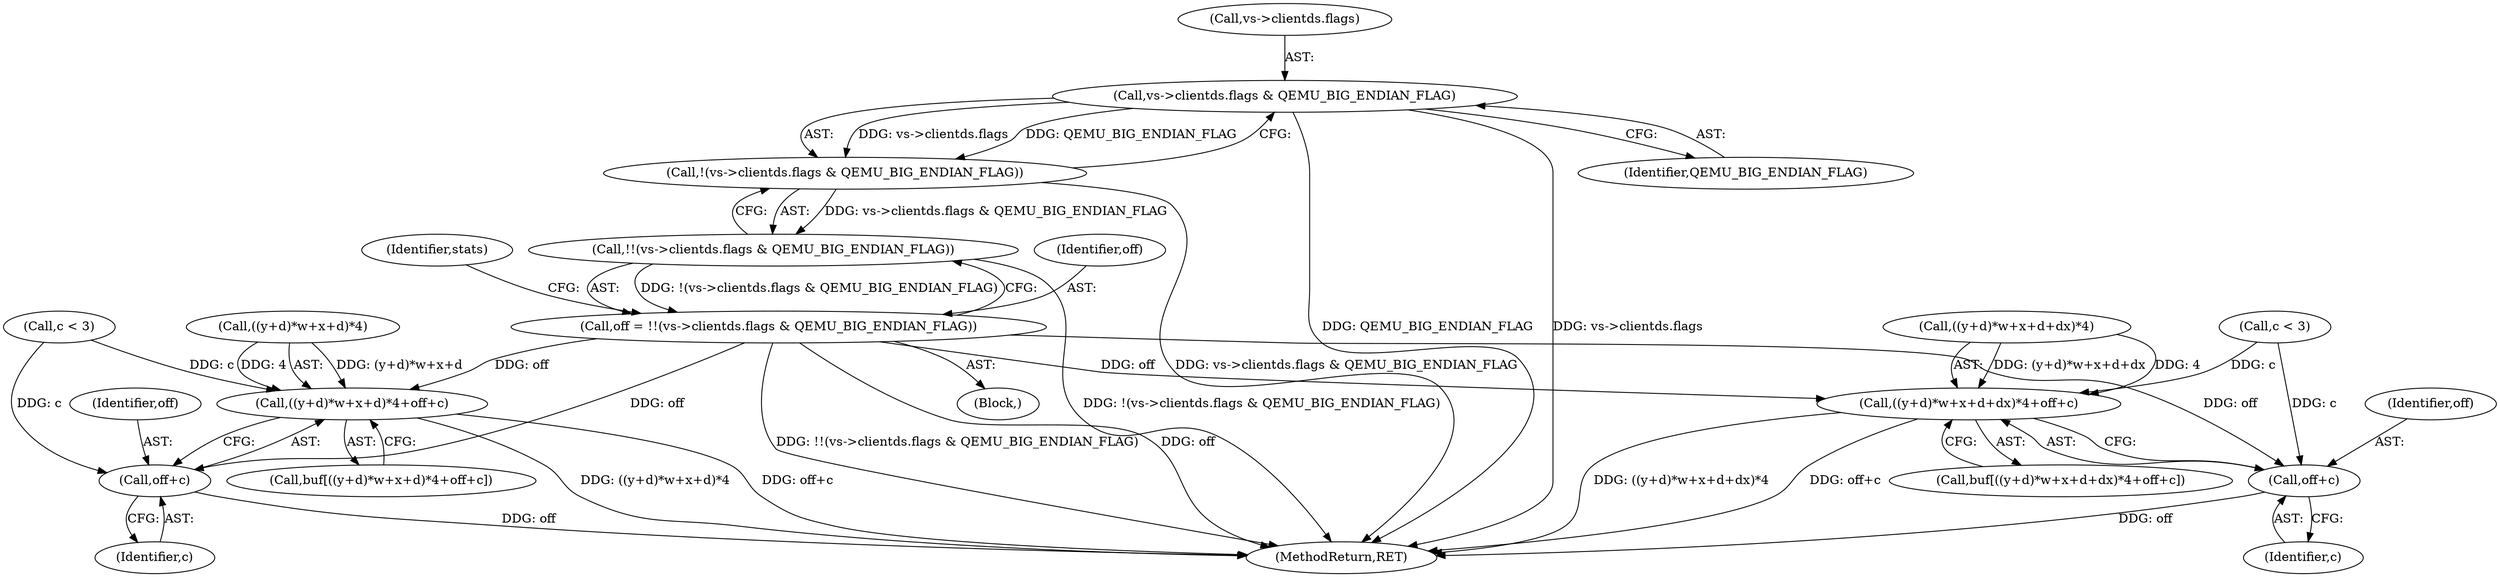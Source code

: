 digraph "1_qemu_9f64916da20eea67121d544698676295bbb105a7_5@pointer" {
"1000135" [label="(Call,vs->clientds.flags & QEMU_BIG_ENDIAN_FLAG)"];
"1000134" [label="(Call,!(vs->clientds.flags & QEMU_BIG_ENDIAN_FLAG))"];
"1000133" [label="(Call,!!(vs->clientds.flags & QEMU_BIG_ENDIAN_FLAG))"];
"1000131" [label="(Call,off = !!(vs->clientds.flags & QEMU_BIG_ENDIAN_FLAG))"];
"1000200" [label="(Call,((y+d)*w+x+d)*4+off+c)"];
"1000212" [label="(Call,off+c)"];
"1000241" [label="(Call,((y+d)*w+x+d+dx)*4+off+c)"];
"1000255" [label="(Call,off+c)"];
"1000212" [label="(Call,off+c)"];
"1000241" [label="(Call,((y+d)*w+x+d+dx)*4+off+c)"];
"1000106" [label="(Block,)"];
"1000255" [label="(Call,off+c)"];
"1000214" [label="(Identifier,c)"];
"1000131" [label="(Call,off = !!(vs->clientds.flags & QEMU_BIG_ENDIAN_FLAG))"];
"1000213" [label="(Identifier,off)"];
"1000239" [label="(Call,buf[((y+d)*w+x+d+dx)*4+off+c])"];
"1000187" [label="(Call,c < 3)"];
"1000133" [label="(Call,!!(vs->clientds.flags & QEMU_BIG_ENDIAN_FLAG))"];
"1000256" [label="(Identifier,off)"];
"1000257" [label="(Identifier,c)"];
"1000132" [label="(Identifier,off)"];
"1000141" [label="(Identifier,QEMU_BIG_ENDIAN_FLAG)"];
"1000134" [label="(Call,!(vs->clientds.flags & QEMU_BIG_ENDIAN_FLAG))"];
"1000136" [label="(Call,vs->clientds.flags)"];
"1000377" [label="(MethodReturn,RET)"];
"1000230" [label="(Call,c < 3)"];
"1000143" [label="(Identifier,stats)"];
"1000201" [label="(Call,((y+d)*w+x+d)*4)"];
"1000200" [label="(Call,((y+d)*w+x+d)*4+off+c)"];
"1000135" [label="(Call,vs->clientds.flags & QEMU_BIG_ENDIAN_FLAG)"];
"1000242" [label="(Call,((y+d)*w+x+d+dx)*4)"];
"1000198" [label="(Call,buf[((y+d)*w+x+d)*4+off+c])"];
"1000135" -> "1000134"  [label="AST: "];
"1000135" -> "1000141"  [label="CFG: "];
"1000136" -> "1000135"  [label="AST: "];
"1000141" -> "1000135"  [label="AST: "];
"1000134" -> "1000135"  [label="CFG: "];
"1000135" -> "1000377"  [label="DDG: QEMU_BIG_ENDIAN_FLAG"];
"1000135" -> "1000377"  [label="DDG: vs->clientds.flags"];
"1000135" -> "1000134"  [label="DDG: vs->clientds.flags"];
"1000135" -> "1000134"  [label="DDG: QEMU_BIG_ENDIAN_FLAG"];
"1000134" -> "1000133"  [label="AST: "];
"1000133" -> "1000134"  [label="CFG: "];
"1000134" -> "1000377"  [label="DDG: vs->clientds.flags & QEMU_BIG_ENDIAN_FLAG"];
"1000134" -> "1000133"  [label="DDG: vs->clientds.flags & QEMU_BIG_ENDIAN_FLAG"];
"1000133" -> "1000131"  [label="AST: "];
"1000131" -> "1000133"  [label="CFG: "];
"1000133" -> "1000377"  [label="DDG: !(vs->clientds.flags & QEMU_BIG_ENDIAN_FLAG)"];
"1000133" -> "1000131"  [label="DDG: !(vs->clientds.flags & QEMU_BIG_ENDIAN_FLAG)"];
"1000131" -> "1000106"  [label="AST: "];
"1000132" -> "1000131"  [label="AST: "];
"1000143" -> "1000131"  [label="CFG: "];
"1000131" -> "1000377"  [label="DDG: off"];
"1000131" -> "1000377"  [label="DDG: !!(vs->clientds.flags & QEMU_BIG_ENDIAN_FLAG)"];
"1000131" -> "1000200"  [label="DDG: off"];
"1000131" -> "1000212"  [label="DDG: off"];
"1000131" -> "1000241"  [label="DDG: off"];
"1000131" -> "1000255"  [label="DDG: off"];
"1000200" -> "1000198"  [label="AST: "];
"1000200" -> "1000212"  [label="CFG: "];
"1000201" -> "1000200"  [label="AST: "];
"1000212" -> "1000200"  [label="AST: "];
"1000198" -> "1000200"  [label="CFG: "];
"1000200" -> "1000377"  [label="DDG: ((y+d)*w+x+d)*4"];
"1000200" -> "1000377"  [label="DDG: off+c"];
"1000201" -> "1000200"  [label="DDG: (y+d)*w+x+d"];
"1000201" -> "1000200"  [label="DDG: 4"];
"1000187" -> "1000200"  [label="DDG: c"];
"1000212" -> "1000214"  [label="CFG: "];
"1000213" -> "1000212"  [label="AST: "];
"1000214" -> "1000212"  [label="AST: "];
"1000212" -> "1000377"  [label="DDG: off"];
"1000187" -> "1000212"  [label="DDG: c"];
"1000241" -> "1000239"  [label="AST: "];
"1000241" -> "1000255"  [label="CFG: "];
"1000242" -> "1000241"  [label="AST: "];
"1000255" -> "1000241"  [label="AST: "];
"1000239" -> "1000241"  [label="CFG: "];
"1000241" -> "1000377"  [label="DDG: off+c"];
"1000241" -> "1000377"  [label="DDG: ((y+d)*w+x+d+dx)*4"];
"1000242" -> "1000241"  [label="DDG: (y+d)*w+x+d+dx"];
"1000242" -> "1000241"  [label="DDG: 4"];
"1000230" -> "1000241"  [label="DDG: c"];
"1000255" -> "1000257"  [label="CFG: "];
"1000256" -> "1000255"  [label="AST: "];
"1000257" -> "1000255"  [label="AST: "];
"1000255" -> "1000377"  [label="DDG: off"];
"1000230" -> "1000255"  [label="DDG: c"];
}
